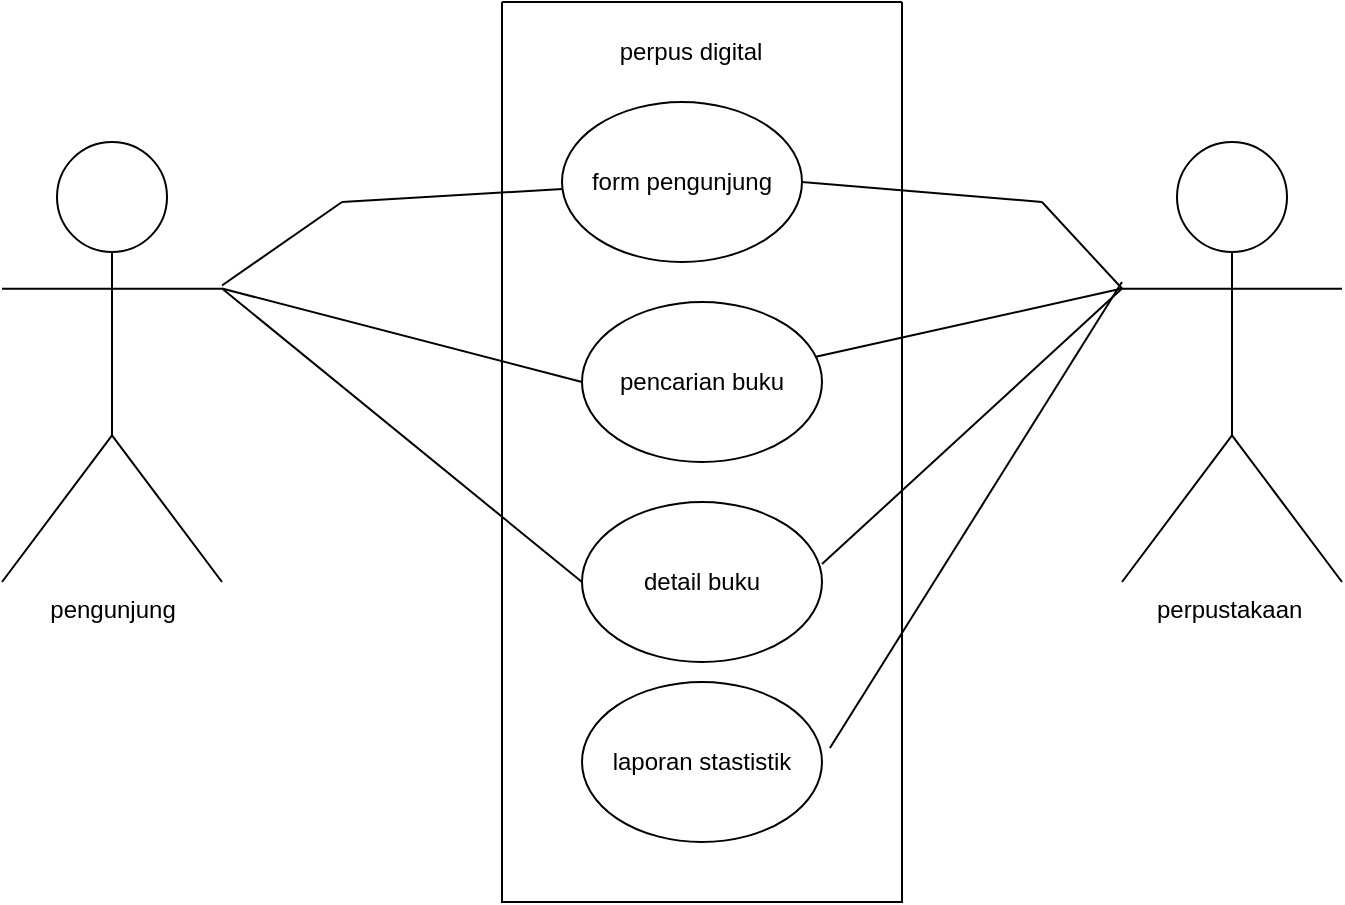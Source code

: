 <mxfile version="23.1.1" type="github">
  <diagram name="Halaman-1" id="_ARE92XEjkpLhWegmRnb">
    <mxGraphModel dx="1044" dy="627" grid="1" gridSize="10" guides="1" tooltips="1" connect="1" arrows="1" fold="1" page="1" pageScale="1" pageWidth="827" pageHeight="1169" math="0" shadow="0">
      <root>
        <mxCell id="0" />
        <mxCell id="1" parent="0" />
        <mxCell id="jFwPlBlhRv3avfvb-T_4-1" value="pengunjung&lt;br&gt;" style="shape=umlActor;verticalLabelPosition=bottom;verticalAlign=top;html=1;outlineConnect=0;" vertex="1" parent="1">
          <mxGeometry x="70" y="280" width="110" height="220" as="geometry" />
        </mxCell>
        <mxCell id="jFwPlBlhRv3avfvb-T_4-2" value="perpustakaan&amp;nbsp;" style="shape=umlActor;verticalLabelPosition=bottom;verticalAlign=top;html=1;outlineConnect=0;" vertex="1" parent="1">
          <mxGeometry x="630" y="280" width="110" height="220" as="geometry" />
        </mxCell>
        <mxCell id="jFwPlBlhRv3avfvb-T_4-3" value="" style="swimlane;startSize=0;" vertex="1" parent="1">
          <mxGeometry x="320" y="210" width="200" height="450" as="geometry" />
        </mxCell>
        <mxCell id="jFwPlBlhRv3avfvb-T_4-4" value="form pengunjung" style="ellipse;whiteSpace=wrap;html=1;" vertex="1" parent="jFwPlBlhRv3avfvb-T_4-3">
          <mxGeometry x="30" y="50" width="120" height="80" as="geometry" />
        </mxCell>
        <mxCell id="jFwPlBlhRv3avfvb-T_4-5" value="perpus digital" style="text;html=1;align=center;verticalAlign=middle;resizable=0;points=[];autosize=1;strokeColor=none;fillColor=none;" vertex="1" parent="jFwPlBlhRv3avfvb-T_4-3">
          <mxGeometry x="49" y="10" width="90" height="30" as="geometry" />
        </mxCell>
        <mxCell id="jFwPlBlhRv3avfvb-T_4-8" value="pencarian buku" style="ellipse;whiteSpace=wrap;html=1;" vertex="1" parent="jFwPlBlhRv3avfvb-T_4-3">
          <mxGeometry x="40" y="150" width="120" height="80" as="geometry" />
        </mxCell>
        <mxCell id="jFwPlBlhRv3avfvb-T_4-7" value="detail buku" style="ellipse;whiteSpace=wrap;html=1;" vertex="1" parent="jFwPlBlhRv3avfvb-T_4-3">
          <mxGeometry x="40" y="250" width="120" height="80" as="geometry" />
        </mxCell>
        <mxCell id="jFwPlBlhRv3avfvb-T_4-6" value="laporan stastistik" style="ellipse;whiteSpace=wrap;html=1;" vertex="1" parent="jFwPlBlhRv3avfvb-T_4-3">
          <mxGeometry x="40" y="340" width="120" height="80" as="geometry" />
        </mxCell>
        <mxCell id="jFwPlBlhRv3avfvb-T_4-22" value="" style="endArrow=none;html=1;rounded=0;" edge="1" parent="1" source="jFwPlBlhRv3avfvb-T_4-1">
          <mxGeometry width="50" height="50" relative="1" as="geometry">
            <mxPoint x="400" y="500" as="sourcePoint" />
            <mxPoint x="240" y="310" as="targetPoint" />
          </mxGeometry>
        </mxCell>
        <mxCell id="jFwPlBlhRv3avfvb-T_4-23" value="" style="endArrow=none;html=1;rounded=0;" edge="1" parent="1" target="jFwPlBlhRv3avfvb-T_4-4">
          <mxGeometry width="50" height="50" relative="1" as="geometry">
            <mxPoint x="240" y="310" as="sourcePoint" />
            <mxPoint x="450" y="450" as="targetPoint" />
          </mxGeometry>
        </mxCell>
        <mxCell id="jFwPlBlhRv3avfvb-T_4-24" value="" style="endArrow=none;html=1;rounded=0;exitX=1;exitY=0.5;exitDx=0;exitDy=0;" edge="1" parent="1" source="jFwPlBlhRv3avfvb-T_4-4">
          <mxGeometry width="50" height="50" relative="1" as="geometry">
            <mxPoint x="590" y="280" as="sourcePoint" />
            <mxPoint x="590" y="310" as="targetPoint" />
          </mxGeometry>
        </mxCell>
        <mxCell id="jFwPlBlhRv3avfvb-T_4-25" value="" style="endArrow=none;html=1;rounded=0;entryX=0;entryY=0.333;entryDx=0;entryDy=0;entryPerimeter=0;" edge="1" parent="1" target="jFwPlBlhRv3avfvb-T_4-2">
          <mxGeometry width="50" height="50" relative="1" as="geometry">
            <mxPoint x="590" y="310" as="sourcePoint" />
            <mxPoint x="630" y="298" as="targetPoint" />
          </mxGeometry>
        </mxCell>
        <mxCell id="jFwPlBlhRv3avfvb-T_4-26" value="" style="endArrow=none;html=1;rounded=0;entryX=0;entryY=0.5;entryDx=0;entryDy=0;exitX=1;exitY=0.333;exitDx=0;exitDy=0;exitPerimeter=0;" edge="1" parent="1" source="jFwPlBlhRv3avfvb-T_4-1" target="jFwPlBlhRv3avfvb-T_4-8">
          <mxGeometry width="50" height="50" relative="1" as="geometry">
            <mxPoint x="400" y="500" as="sourcePoint" />
            <mxPoint x="450" y="450" as="targetPoint" />
          </mxGeometry>
        </mxCell>
        <mxCell id="jFwPlBlhRv3avfvb-T_4-27" value="" style="endArrow=none;html=1;rounded=0;entryX=0;entryY=0.333;entryDx=0;entryDy=0;entryPerimeter=0;" edge="1" parent="1" source="jFwPlBlhRv3avfvb-T_4-8" target="jFwPlBlhRv3avfvb-T_4-2">
          <mxGeometry width="50" height="50" relative="1" as="geometry">
            <mxPoint x="560" y="370" as="sourcePoint" />
            <mxPoint x="740" y="378" as="targetPoint" />
          </mxGeometry>
        </mxCell>
        <mxCell id="jFwPlBlhRv3avfvb-T_4-28" value="" style="endArrow=none;html=1;rounded=0;entryX=0;entryY=0.5;entryDx=0;entryDy=0;exitX=1;exitY=0.333;exitDx=0;exitDy=0;exitPerimeter=0;" edge="1" parent="1" source="jFwPlBlhRv3avfvb-T_4-1" target="jFwPlBlhRv3avfvb-T_4-7">
          <mxGeometry width="50" height="50" relative="1" as="geometry">
            <mxPoint x="240" y="420" as="sourcePoint" />
            <mxPoint x="420" y="467" as="targetPoint" />
          </mxGeometry>
        </mxCell>
        <mxCell id="jFwPlBlhRv3avfvb-T_4-29" value="" style="endArrow=none;html=1;rounded=0;entryX=0;entryY=0.333;entryDx=0;entryDy=0;exitX=1;exitY=0.388;exitDx=0;exitDy=0;exitPerimeter=0;entryPerimeter=0;" edge="1" parent="1" source="jFwPlBlhRv3avfvb-T_4-7" target="jFwPlBlhRv3avfvb-T_4-2">
          <mxGeometry width="50" height="50" relative="1" as="geometry">
            <mxPoint x="570" y="430" as="sourcePoint" />
            <mxPoint x="750" y="477" as="targetPoint" />
          </mxGeometry>
        </mxCell>
        <mxCell id="jFwPlBlhRv3avfvb-T_4-30" value="" style="endArrow=none;html=1;rounded=0;exitX=1.033;exitY=0.413;exitDx=0;exitDy=0;exitPerimeter=0;" edge="1" parent="1" source="jFwPlBlhRv3avfvb-T_4-6">
          <mxGeometry width="50" height="50" relative="1" as="geometry">
            <mxPoint x="570" y="440" as="sourcePoint" />
            <mxPoint x="630" y="350" as="targetPoint" />
          </mxGeometry>
        </mxCell>
      </root>
    </mxGraphModel>
  </diagram>
</mxfile>
